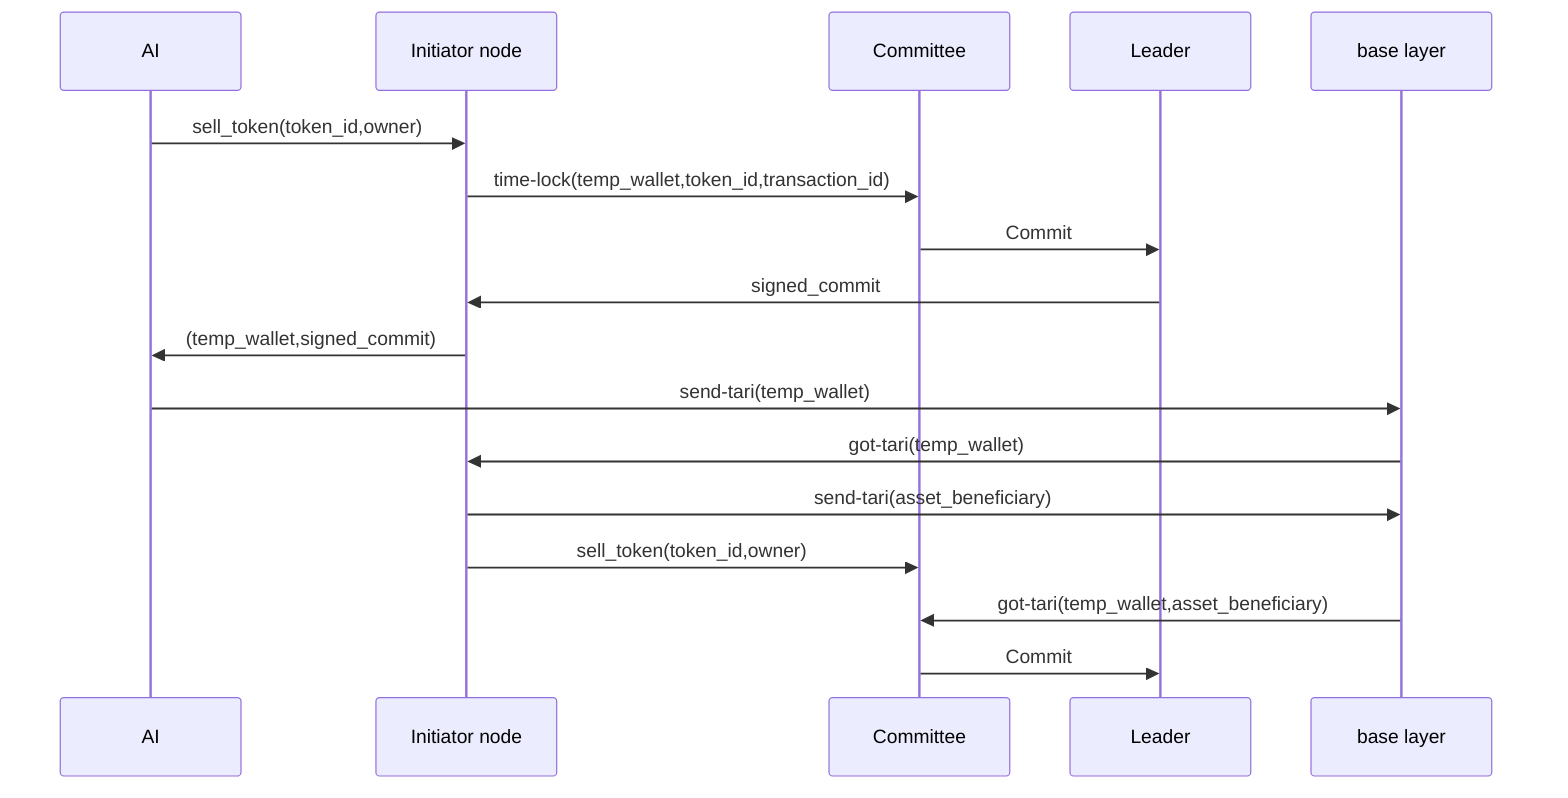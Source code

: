 sequenceDiagram
    AI ->> Initiator node: sell_token(token_id,owner)
    Initiator node ->> Committee: time-lock(temp_wallet,token_id,transaction_id)
    Committee ->> Leader: Commit
    Leader ->> Initiator node: signed_commit
    Initiator node ->> AI: (temp_wallet,signed_commit)

    AI ->> base layer: send-tari(temp_wallet)
    base layer ->> Initiator node: got-tari(temp_wallet)
    Initiator node ->> base layer: send-tari(asset_beneficiary)
    Initiator node ->> Committee: sell_token(token_id,owner)
    base layer ->> Committee: got-tari(temp_wallet,asset_beneficiary)
    Committee ->> Leader: Commit